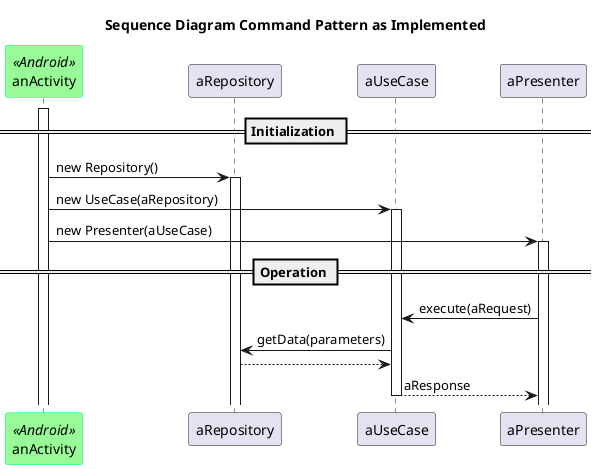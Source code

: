 @startuml SD_command_app
title Sequence Diagram Command Pattern as Implemented
skinparam participant {
    BackgroundColor<<Android>> PaleGreen
    ArrowColor<<Android>> SeaGreen
    BorderColor<<Android>> SpringGreen
}
participant anActivity <<Android>>
activate anActivity 
== Initialization ==
anActivity -> aRepository: new Repository() \t\t\t
activate aRepository
anActivity -> aUseCase: new UseCase(aRepository)
activate aUseCase
anActivity -> aPresenter: new Presenter(aUseCase)
activate aPresenter
== Operation ==
aPresenter -> aUseCase: execute(aRequest)
aUseCase -> aRepository: getData(parameters)
aRepository --> aUseCase
aUseCase --> aPresenter: aResponse
deactivate aUseCase

@enduml